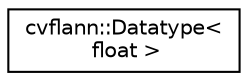 digraph "Graphical Class Hierarchy"
{
 // LATEX_PDF_SIZE
  edge [fontname="Helvetica",fontsize="10",labelfontname="Helvetica",labelfontsize="10"];
  node [fontname="Helvetica",fontsize="10",shape=record];
  rankdir="LR";
  Node0 [label="cvflann::Datatype\<\l float \>",height=0.2,width=0.4,color="black", fillcolor="white", style="filled",URL="$structcvflann_1_1_datatype_3_01float_01_4.html",tooltip=" "];
}
